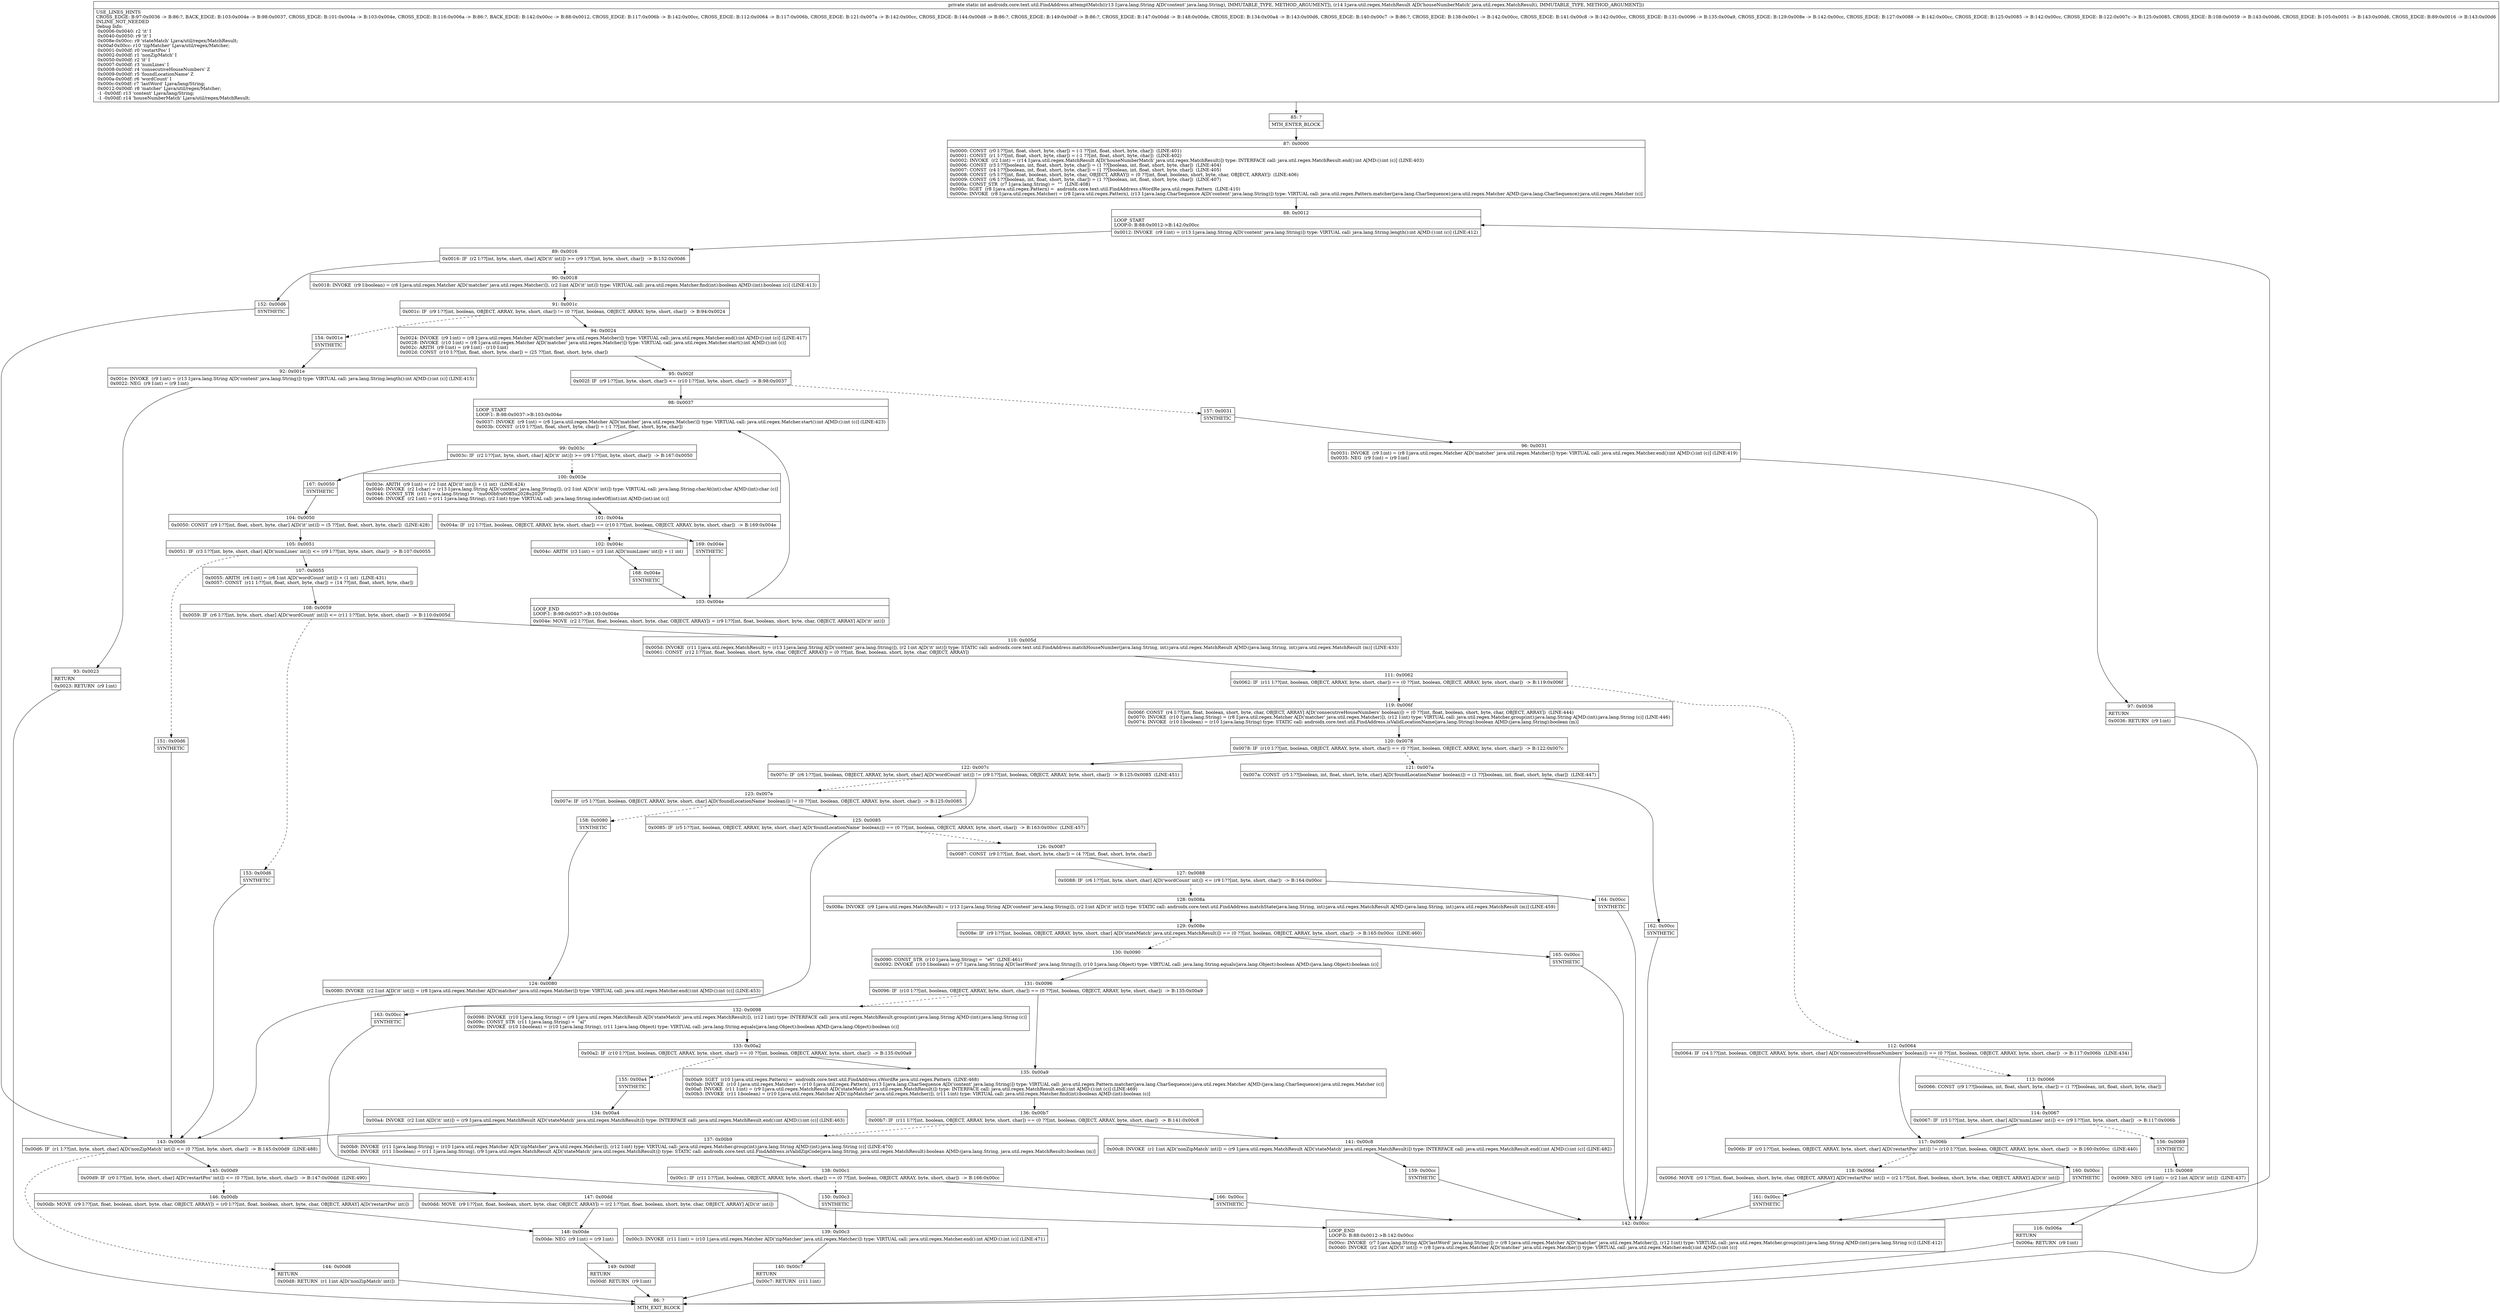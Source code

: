 digraph "CFG forandroidx.core.text.util.FindAddress.attemptMatch(Ljava\/lang\/String;Ljava\/util\/regex\/MatchResult;)I" {
Node_85 [shape=record,label="{85\:\ ?|MTH_ENTER_BLOCK\l}"];
Node_87 [shape=record,label="{87\:\ 0x0000|0x0000: CONST  (r0 I:??[int, float, short, byte, char]) = (\-1 ??[int, float, short, byte, char])  (LINE:401)\l0x0001: CONST  (r1 I:??[int, float, short, byte, char]) = (\-1 ??[int, float, short, byte, char])  (LINE:402)\l0x0002: INVOKE  (r2 I:int) = (r14 I:java.util.regex.MatchResult A[D('houseNumberMatch' java.util.regex.MatchResult)]) type: INTERFACE call: java.util.regex.MatchResult.end():int A[MD:():int (c)] (LINE:403)\l0x0006: CONST  (r3 I:??[boolean, int, float, short, byte, char]) = (1 ??[boolean, int, float, short, byte, char])  (LINE:404)\l0x0007: CONST  (r4 I:??[boolean, int, float, short, byte, char]) = (1 ??[boolean, int, float, short, byte, char])  (LINE:405)\l0x0008: CONST  (r5 I:??[int, float, boolean, short, byte, char, OBJECT, ARRAY]) = (0 ??[int, float, boolean, short, byte, char, OBJECT, ARRAY])  (LINE:406)\l0x0009: CONST  (r6 I:??[boolean, int, float, short, byte, char]) = (1 ??[boolean, int, float, short, byte, char])  (LINE:407)\l0x000a: CONST_STR  (r7 I:java.lang.String) =  \"\"  (LINE:408)\l0x000c: SGET  (r8 I:java.util.regex.Pattern) =  androidx.core.text.util.FindAddress.sWordRe java.util.regex.Pattern  (LINE:410)\l0x000e: INVOKE  (r8 I:java.util.regex.Matcher) = (r8 I:java.util.regex.Pattern), (r13 I:java.lang.CharSequence A[D('content' java.lang.String)]) type: VIRTUAL call: java.util.regex.Pattern.matcher(java.lang.CharSequence):java.util.regex.Matcher A[MD:(java.lang.CharSequence):java.util.regex.Matcher (c)]\l}"];
Node_88 [shape=record,label="{88\:\ 0x0012|LOOP_START\lLOOP:0: B:88:0x0012\-\>B:142:0x00cc\l|0x0012: INVOKE  (r9 I:int) = (r13 I:java.lang.String A[D('content' java.lang.String)]) type: VIRTUAL call: java.lang.String.length():int A[MD:():int (c)] (LINE:412)\l}"];
Node_89 [shape=record,label="{89\:\ 0x0016|0x0016: IF  (r2 I:??[int, byte, short, char] A[D('it' int)]) \>= (r9 I:??[int, byte, short, char])  \-\> B:152:0x00d6 \l}"];
Node_90 [shape=record,label="{90\:\ 0x0018|0x0018: INVOKE  (r9 I:boolean) = (r8 I:java.util.regex.Matcher A[D('matcher' java.util.regex.Matcher)]), (r2 I:int A[D('it' int)]) type: VIRTUAL call: java.util.regex.Matcher.find(int):boolean A[MD:(int):boolean (c)] (LINE:413)\l}"];
Node_91 [shape=record,label="{91\:\ 0x001c|0x001c: IF  (r9 I:??[int, boolean, OBJECT, ARRAY, byte, short, char]) != (0 ??[int, boolean, OBJECT, ARRAY, byte, short, char])  \-\> B:94:0x0024 \l}"];
Node_94 [shape=record,label="{94\:\ 0x0024|0x0024: INVOKE  (r9 I:int) = (r8 I:java.util.regex.Matcher A[D('matcher' java.util.regex.Matcher)]) type: VIRTUAL call: java.util.regex.Matcher.end():int A[MD:():int (c)] (LINE:417)\l0x0028: INVOKE  (r10 I:int) = (r8 I:java.util.regex.Matcher A[D('matcher' java.util.regex.Matcher)]) type: VIRTUAL call: java.util.regex.Matcher.start():int A[MD:():int (c)]\l0x002c: ARITH  (r9 I:int) = (r9 I:int) \- (r10 I:int) \l0x002d: CONST  (r10 I:??[int, float, short, byte, char]) = (25 ??[int, float, short, byte, char]) \l}"];
Node_95 [shape=record,label="{95\:\ 0x002f|0x002f: IF  (r9 I:??[int, byte, short, char]) \<= (r10 I:??[int, byte, short, char])  \-\> B:98:0x0037 \l}"];
Node_98 [shape=record,label="{98\:\ 0x0037|LOOP_START\lLOOP:1: B:98:0x0037\-\>B:103:0x004e\l|0x0037: INVOKE  (r9 I:int) = (r8 I:java.util.regex.Matcher A[D('matcher' java.util.regex.Matcher)]) type: VIRTUAL call: java.util.regex.Matcher.start():int A[MD:():int (c)] (LINE:423)\l0x003b: CONST  (r10 I:??[int, float, short, byte, char]) = (\-1 ??[int, float, short, byte, char]) \l}"];
Node_99 [shape=record,label="{99\:\ 0x003c|0x003c: IF  (r2 I:??[int, byte, short, char] A[D('it' int)]) \>= (r9 I:??[int, byte, short, char])  \-\> B:167:0x0050 \l}"];
Node_100 [shape=record,label="{100\:\ 0x003e|0x003e: ARITH  (r9 I:int) = (r2 I:int A[D('it' int)]) + (1 int)  (LINE:424)\l0x0040: INVOKE  (r2 I:char) = (r13 I:java.lang.String A[D('content' java.lang.String)]), (r2 I:int A[D('it' int)]) type: VIRTUAL call: java.lang.String.charAt(int):char A[MD:(int):char (c)]\l0x0044: CONST_STR  (r11 I:java.lang.String) =  \"nu000bfru0085u2028u2029\" \l0x0046: INVOKE  (r2 I:int) = (r11 I:java.lang.String), (r2 I:int) type: VIRTUAL call: java.lang.String.indexOf(int):int A[MD:(int):int (c)]\l}"];
Node_101 [shape=record,label="{101\:\ 0x004a|0x004a: IF  (r2 I:??[int, boolean, OBJECT, ARRAY, byte, short, char]) == (r10 I:??[int, boolean, OBJECT, ARRAY, byte, short, char])  \-\> B:169:0x004e \l}"];
Node_102 [shape=record,label="{102\:\ 0x004c|0x004c: ARITH  (r3 I:int) = (r3 I:int A[D('numLines' int)]) + (1 int) \l}"];
Node_168 [shape=record,label="{168\:\ 0x004e|SYNTHETIC\l}"];
Node_103 [shape=record,label="{103\:\ 0x004e|LOOP_END\lLOOP:1: B:98:0x0037\-\>B:103:0x004e\l|0x004e: MOVE  (r2 I:??[int, float, boolean, short, byte, char, OBJECT, ARRAY]) = (r9 I:??[int, float, boolean, short, byte, char, OBJECT, ARRAY] A[D('it' int)]) \l}"];
Node_169 [shape=record,label="{169\:\ 0x004e|SYNTHETIC\l}"];
Node_167 [shape=record,label="{167\:\ 0x0050|SYNTHETIC\l}"];
Node_104 [shape=record,label="{104\:\ 0x0050|0x0050: CONST  (r9 I:??[int, float, short, byte, char] A[D('it' int)]) = (5 ??[int, float, short, byte, char])  (LINE:428)\l}"];
Node_105 [shape=record,label="{105\:\ 0x0051|0x0051: IF  (r3 I:??[int, byte, short, char] A[D('numLines' int)]) \<= (r9 I:??[int, byte, short, char])  \-\> B:107:0x0055 \l}"];
Node_107 [shape=record,label="{107\:\ 0x0055|0x0055: ARITH  (r6 I:int) = (r6 I:int A[D('wordCount' int)]) + (1 int)  (LINE:431)\l0x0057: CONST  (r11 I:??[int, float, short, byte, char]) = (14 ??[int, float, short, byte, char]) \l}"];
Node_108 [shape=record,label="{108\:\ 0x0059|0x0059: IF  (r6 I:??[int, byte, short, char] A[D('wordCount' int)]) \<= (r11 I:??[int, byte, short, char])  \-\> B:110:0x005d \l}"];
Node_110 [shape=record,label="{110\:\ 0x005d|0x005d: INVOKE  (r11 I:java.util.regex.MatchResult) = (r13 I:java.lang.String A[D('content' java.lang.String)]), (r2 I:int A[D('it' int)]) type: STATIC call: androidx.core.text.util.FindAddress.matchHouseNumber(java.lang.String, int):java.util.regex.MatchResult A[MD:(java.lang.String, int):java.util.regex.MatchResult (m)] (LINE:433)\l0x0061: CONST  (r12 I:??[int, float, boolean, short, byte, char, OBJECT, ARRAY]) = (0 ??[int, float, boolean, short, byte, char, OBJECT, ARRAY]) \l}"];
Node_111 [shape=record,label="{111\:\ 0x0062|0x0062: IF  (r11 I:??[int, boolean, OBJECT, ARRAY, byte, short, char]) == (0 ??[int, boolean, OBJECT, ARRAY, byte, short, char])  \-\> B:119:0x006f \l}"];
Node_112 [shape=record,label="{112\:\ 0x0064|0x0064: IF  (r4 I:??[int, boolean, OBJECT, ARRAY, byte, short, char] A[D('consecutiveHouseNumbers' boolean)]) == (0 ??[int, boolean, OBJECT, ARRAY, byte, short, char])  \-\> B:117:0x006b  (LINE:434)\l}"];
Node_113 [shape=record,label="{113\:\ 0x0066|0x0066: CONST  (r9 I:??[boolean, int, float, short, byte, char]) = (1 ??[boolean, int, float, short, byte, char]) \l}"];
Node_114 [shape=record,label="{114\:\ 0x0067|0x0067: IF  (r3 I:??[int, byte, short, char] A[D('numLines' int)]) \<= (r9 I:??[int, byte, short, char])  \-\> B:117:0x006b \l}"];
Node_156 [shape=record,label="{156\:\ 0x0069|SYNTHETIC\l}"];
Node_115 [shape=record,label="{115\:\ 0x0069|0x0069: NEG  (r9 I:int) = (r2 I:int A[D('it' int)])  (LINE:437)\l}"];
Node_116 [shape=record,label="{116\:\ 0x006a|RETURN\l|0x006a: RETURN  (r9 I:int) \l}"];
Node_86 [shape=record,label="{86\:\ ?|MTH_EXIT_BLOCK\l}"];
Node_117 [shape=record,label="{117\:\ 0x006b|0x006b: IF  (r0 I:??[int, boolean, OBJECT, ARRAY, byte, short, char] A[D('restartPos' int)]) != (r10 I:??[int, boolean, OBJECT, ARRAY, byte, short, char])  \-\> B:160:0x00cc  (LINE:440)\l}"];
Node_118 [shape=record,label="{118\:\ 0x006d|0x006d: MOVE  (r0 I:??[int, float, boolean, short, byte, char, OBJECT, ARRAY] A[D('restartPos' int)]) = (r2 I:??[int, float, boolean, short, byte, char, OBJECT, ARRAY] A[D('it' int)]) \l}"];
Node_161 [shape=record,label="{161\:\ 0x00cc|SYNTHETIC\l}"];
Node_142 [shape=record,label="{142\:\ 0x00cc|LOOP_END\lLOOP:0: B:88:0x0012\-\>B:142:0x00cc\l|0x00cc: INVOKE  (r7 I:java.lang.String A[D('lastWord' java.lang.String)]) = (r8 I:java.util.regex.Matcher A[D('matcher' java.util.regex.Matcher)]), (r12 I:int) type: VIRTUAL call: java.util.regex.Matcher.group(int):java.lang.String A[MD:(int):java.lang.String (c)] (LINE:412)\l0x00d0: INVOKE  (r2 I:int A[D('it' int)]) = (r8 I:java.util.regex.Matcher A[D('matcher' java.util.regex.Matcher)]) type: VIRTUAL call: java.util.regex.Matcher.end():int A[MD:():int (c)]\l}"];
Node_160 [shape=record,label="{160\:\ 0x00cc|SYNTHETIC\l}"];
Node_119 [shape=record,label="{119\:\ 0x006f|0x006f: CONST  (r4 I:??[int, float, boolean, short, byte, char, OBJECT, ARRAY] A[D('consecutiveHouseNumbers' boolean)]) = (0 ??[int, float, boolean, short, byte, char, OBJECT, ARRAY])  (LINE:444)\l0x0070: INVOKE  (r10 I:java.lang.String) = (r8 I:java.util.regex.Matcher A[D('matcher' java.util.regex.Matcher)]), (r12 I:int) type: VIRTUAL call: java.util.regex.Matcher.group(int):java.lang.String A[MD:(int):java.lang.String (c)] (LINE:446)\l0x0074: INVOKE  (r10 I:boolean) = (r10 I:java.lang.String) type: STATIC call: androidx.core.text.util.FindAddress.isValidLocationName(java.lang.String):boolean A[MD:(java.lang.String):boolean (m)]\l}"];
Node_120 [shape=record,label="{120\:\ 0x0078|0x0078: IF  (r10 I:??[int, boolean, OBJECT, ARRAY, byte, short, char]) == (0 ??[int, boolean, OBJECT, ARRAY, byte, short, char])  \-\> B:122:0x007c \l}"];
Node_121 [shape=record,label="{121\:\ 0x007a|0x007a: CONST  (r5 I:??[boolean, int, float, short, byte, char] A[D('foundLocationName' boolean)]) = (1 ??[boolean, int, float, short, byte, char])  (LINE:447)\l}"];
Node_162 [shape=record,label="{162\:\ 0x00cc|SYNTHETIC\l}"];
Node_122 [shape=record,label="{122\:\ 0x007c|0x007c: IF  (r6 I:??[int, boolean, OBJECT, ARRAY, byte, short, char] A[D('wordCount' int)]) != (r9 I:??[int, boolean, OBJECT, ARRAY, byte, short, char])  \-\> B:125:0x0085  (LINE:451)\l}"];
Node_123 [shape=record,label="{123\:\ 0x007e|0x007e: IF  (r5 I:??[int, boolean, OBJECT, ARRAY, byte, short, char] A[D('foundLocationName' boolean)]) != (0 ??[int, boolean, OBJECT, ARRAY, byte, short, char])  \-\> B:125:0x0085 \l}"];
Node_158 [shape=record,label="{158\:\ 0x0080|SYNTHETIC\l}"];
Node_124 [shape=record,label="{124\:\ 0x0080|0x0080: INVOKE  (r2 I:int A[D('it' int)]) = (r8 I:java.util.regex.Matcher A[D('matcher' java.util.regex.Matcher)]) type: VIRTUAL call: java.util.regex.Matcher.end():int A[MD:():int (c)] (LINE:453)\l}"];
Node_143 [shape=record,label="{143\:\ 0x00d6|0x00d6: IF  (r1 I:??[int, byte, short, char] A[D('nonZipMatch' int)]) \<= (0 ??[int, byte, short, char])  \-\> B:145:0x00d9  (LINE:488)\l}"];
Node_144 [shape=record,label="{144\:\ 0x00d8|RETURN\l|0x00d8: RETURN  (r1 I:int A[D('nonZipMatch' int)]) \l}"];
Node_145 [shape=record,label="{145\:\ 0x00d9|0x00d9: IF  (r0 I:??[int, byte, short, char] A[D('restartPos' int)]) \<= (0 ??[int, byte, short, char])  \-\> B:147:0x00dd  (LINE:490)\l}"];
Node_146 [shape=record,label="{146\:\ 0x00db|0x00db: MOVE  (r9 I:??[int, float, boolean, short, byte, char, OBJECT, ARRAY]) = (r0 I:??[int, float, boolean, short, byte, char, OBJECT, ARRAY] A[D('restartPos' int)]) \l}"];
Node_148 [shape=record,label="{148\:\ 0x00de|0x00de: NEG  (r9 I:int) = (r9 I:int) \l}"];
Node_149 [shape=record,label="{149\:\ 0x00df|RETURN\l|0x00df: RETURN  (r9 I:int) \l}"];
Node_147 [shape=record,label="{147\:\ 0x00dd|0x00dd: MOVE  (r9 I:??[int, float, boolean, short, byte, char, OBJECT, ARRAY]) = (r2 I:??[int, float, boolean, short, byte, char, OBJECT, ARRAY] A[D('it' int)]) \l}"];
Node_125 [shape=record,label="{125\:\ 0x0085|0x0085: IF  (r5 I:??[int, boolean, OBJECT, ARRAY, byte, short, char] A[D('foundLocationName' boolean)]) == (0 ??[int, boolean, OBJECT, ARRAY, byte, short, char])  \-\> B:163:0x00cc  (LINE:457)\l}"];
Node_126 [shape=record,label="{126\:\ 0x0087|0x0087: CONST  (r9 I:??[int, float, short, byte, char]) = (4 ??[int, float, short, byte, char]) \l}"];
Node_127 [shape=record,label="{127\:\ 0x0088|0x0088: IF  (r6 I:??[int, byte, short, char] A[D('wordCount' int)]) \<= (r9 I:??[int, byte, short, char])  \-\> B:164:0x00cc \l}"];
Node_128 [shape=record,label="{128\:\ 0x008a|0x008a: INVOKE  (r9 I:java.util.regex.MatchResult) = (r13 I:java.lang.String A[D('content' java.lang.String)]), (r2 I:int A[D('it' int)]) type: STATIC call: androidx.core.text.util.FindAddress.matchState(java.lang.String, int):java.util.regex.MatchResult A[MD:(java.lang.String, int):java.util.regex.MatchResult (m)] (LINE:459)\l}"];
Node_129 [shape=record,label="{129\:\ 0x008e|0x008e: IF  (r9 I:??[int, boolean, OBJECT, ARRAY, byte, short, char] A[D('stateMatch' java.util.regex.MatchResult)]) == (0 ??[int, boolean, OBJECT, ARRAY, byte, short, char])  \-\> B:165:0x00cc  (LINE:460)\l}"];
Node_130 [shape=record,label="{130\:\ 0x0090|0x0090: CONST_STR  (r10 I:java.lang.String) =  \"et\"  (LINE:461)\l0x0092: INVOKE  (r10 I:boolean) = (r7 I:java.lang.String A[D('lastWord' java.lang.String)]), (r10 I:java.lang.Object) type: VIRTUAL call: java.lang.String.equals(java.lang.Object):boolean A[MD:(java.lang.Object):boolean (c)]\l}"];
Node_131 [shape=record,label="{131\:\ 0x0096|0x0096: IF  (r10 I:??[int, boolean, OBJECT, ARRAY, byte, short, char]) == (0 ??[int, boolean, OBJECT, ARRAY, byte, short, char])  \-\> B:135:0x00a9 \l}"];
Node_132 [shape=record,label="{132\:\ 0x0098|0x0098: INVOKE  (r10 I:java.lang.String) = (r9 I:java.util.regex.MatchResult A[D('stateMatch' java.util.regex.MatchResult)]), (r12 I:int) type: INTERFACE call: java.util.regex.MatchResult.group(int):java.lang.String A[MD:(int):java.lang.String (c)]\l0x009c: CONST_STR  (r11 I:java.lang.String) =  \"al\" \l0x009e: INVOKE  (r10 I:boolean) = (r10 I:java.lang.String), (r11 I:java.lang.Object) type: VIRTUAL call: java.lang.String.equals(java.lang.Object):boolean A[MD:(java.lang.Object):boolean (c)]\l}"];
Node_133 [shape=record,label="{133\:\ 0x00a2|0x00a2: IF  (r10 I:??[int, boolean, OBJECT, ARRAY, byte, short, char]) == (0 ??[int, boolean, OBJECT, ARRAY, byte, short, char])  \-\> B:135:0x00a9 \l}"];
Node_155 [shape=record,label="{155\:\ 0x00a4|SYNTHETIC\l}"];
Node_134 [shape=record,label="{134\:\ 0x00a4|0x00a4: INVOKE  (r2 I:int A[D('it' int)]) = (r9 I:java.util.regex.MatchResult A[D('stateMatch' java.util.regex.MatchResult)]) type: INTERFACE call: java.util.regex.MatchResult.end():int A[MD:():int (c)] (LINE:463)\l}"];
Node_135 [shape=record,label="{135\:\ 0x00a9|0x00a9: SGET  (r10 I:java.util.regex.Pattern) =  androidx.core.text.util.FindAddress.sWordRe java.util.regex.Pattern  (LINE:468)\l0x00ab: INVOKE  (r10 I:java.util.regex.Matcher) = (r10 I:java.util.regex.Pattern), (r13 I:java.lang.CharSequence A[D('content' java.lang.String)]) type: VIRTUAL call: java.util.regex.Pattern.matcher(java.lang.CharSequence):java.util.regex.Matcher A[MD:(java.lang.CharSequence):java.util.regex.Matcher (c)]\l0x00af: INVOKE  (r11 I:int) = (r9 I:java.util.regex.MatchResult A[D('stateMatch' java.util.regex.MatchResult)]) type: INTERFACE call: java.util.regex.MatchResult.end():int A[MD:():int (c)] (LINE:469)\l0x00b3: INVOKE  (r11 I:boolean) = (r10 I:java.util.regex.Matcher A[D('zipMatcher' java.util.regex.Matcher)]), (r11 I:int) type: VIRTUAL call: java.util.regex.Matcher.find(int):boolean A[MD:(int):boolean (c)]\l}"];
Node_136 [shape=record,label="{136\:\ 0x00b7|0x00b7: IF  (r11 I:??[int, boolean, OBJECT, ARRAY, byte, short, char]) == (0 ??[int, boolean, OBJECT, ARRAY, byte, short, char])  \-\> B:141:0x00c8 \l}"];
Node_137 [shape=record,label="{137\:\ 0x00b9|0x00b9: INVOKE  (r11 I:java.lang.String) = (r10 I:java.util.regex.Matcher A[D('zipMatcher' java.util.regex.Matcher)]), (r12 I:int) type: VIRTUAL call: java.util.regex.Matcher.group(int):java.lang.String A[MD:(int):java.lang.String (c)] (LINE:470)\l0x00bd: INVOKE  (r11 I:boolean) = (r11 I:java.lang.String), (r9 I:java.util.regex.MatchResult A[D('stateMatch' java.util.regex.MatchResult)]) type: STATIC call: androidx.core.text.util.FindAddress.isValidZipCode(java.lang.String, java.util.regex.MatchResult):boolean A[MD:(java.lang.String, java.util.regex.MatchResult):boolean (m)]\l}"];
Node_138 [shape=record,label="{138\:\ 0x00c1|0x00c1: IF  (r11 I:??[int, boolean, OBJECT, ARRAY, byte, short, char]) == (0 ??[int, boolean, OBJECT, ARRAY, byte, short, char])  \-\> B:166:0x00cc \l}"];
Node_150 [shape=record,label="{150\:\ 0x00c3|SYNTHETIC\l}"];
Node_139 [shape=record,label="{139\:\ 0x00c3|0x00c3: INVOKE  (r11 I:int) = (r10 I:java.util.regex.Matcher A[D('zipMatcher' java.util.regex.Matcher)]) type: VIRTUAL call: java.util.regex.Matcher.end():int A[MD:():int (c)] (LINE:471)\l}"];
Node_140 [shape=record,label="{140\:\ 0x00c7|RETURN\l|0x00c7: RETURN  (r11 I:int) \l}"];
Node_166 [shape=record,label="{166\:\ 0x00cc|SYNTHETIC\l}"];
Node_141 [shape=record,label="{141\:\ 0x00c8|0x00c8: INVOKE  (r1 I:int A[D('nonZipMatch' int)]) = (r9 I:java.util.regex.MatchResult A[D('stateMatch' java.util.regex.MatchResult)]) type: INTERFACE call: java.util.regex.MatchResult.end():int A[MD:():int (c)] (LINE:482)\l}"];
Node_159 [shape=record,label="{159\:\ 0x00cc|SYNTHETIC\l}"];
Node_165 [shape=record,label="{165\:\ 0x00cc|SYNTHETIC\l}"];
Node_164 [shape=record,label="{164\:\ 0x00cc|SYNTHETIC\l}"];
Node_163 [shape=record,label="{163\:\ 0x00cc|SYNTHETIC\l}"];
Node_153 [shape=record,label="{153\:\ 0x00d6|SYNTHETIC\l}"];
Node_151 [shape=record,label="{151\:\ 0x00d6|SYNTHETIC\l}"];
Node_157 [shape=record,label="{157\:\ 0x0031|SYNTHETIC\l}"];
Node_96 [shape=record,label="{96\:\ 0x0031|0x0031: INVOKE  (r9 I:int) = (r8 I:java.util.regex.Matcher A[D('matcher' java.util.regex.Matcher)]) type: VIRTUAL call: java.util.regex.Matcher.end():int A[MD:():int (c)] (LINE:419)\l0x0035: NEG  (r9 I:int) = (r9 I:int) \l}"];
Node_97 [shape=record,label="{97\:\ 0x0036|RETURN\l|0x0036: RETURN  (r9 I:int) \l}"];
Node_154 [shape=record,label="{154\:\ 0x001e|SYNTHETIC\l}"];
Node_92 [shape=record,label="{92\:\ 0x001e|0x001e: INVOKE  (r9 I:int) = (r13 I:java.lang.String A[D('content' java.lang.String)]) type: VIRTUAL call: java.lang.String.length():int A[MD:():int (c)] (LINE:415)\l0x0022: NEG  (r9 I:int) = (r9 I:int) \l}"];
Node_93 [shape=record,label="{93\:\ 0x0023|RETURN\l|0x0023: RETURN  (r9 I:int) \l}"];
Node_152 [shape=record,label="{152\:\ 0x00d6|SYNTHETIC\l}"];
MethodNode[shape=record,label="{private static int androidx.core.text.util.FindAddress.attemptMatch((r13 I:java.lang.String A[D('content' java.lang.String), IMMUTABLE_TYPE, METHOD_ARGUMENT]), (r14 I:java.util.regex.MatchResult A[D('houseNumberMatch' java.util.regex.MatchResult), IMMUTABLE_TYPE, METHOD_ARGUMENT]))  | USE_LINES_HINTS\lCROSS_EDGE: B:97:0x0036 \-\> B:86:?, BACK_EDGE: B:103:0x004e \-\> B:98:0x0037, CROSS_EDGE: B:101:0x004a \-\> B:103:0x004e, CROSS_EDGE: B:116:0x006a \-\> B:86:?, BACK_EDGE: B:142:0x00cc \-\> B:88:0x0012, CROSS_EDGE: B:117:0x006b \-\> B:142:0x00cc, CROSS_EDGE: B:112:0x0064 \-\> B:117:0x006b, CROSS_EDGE: B:121:0x007a \-\> B:142:0x00cc, CROSS_EDGE: B:144:0x00d8 \-\> B:86:?, CROSS_EDGE: B:149:0x00df \-\> B:86:?, CROSS_EDGE: B:147:0x00dd \-\> B:148:0x00de, CROSS_EDGE: B:134:0x00a4 \-\> B:143:0x00d6, CROSS_EDGE: B:140:0x00c7 \-\> B:86:?, CROSS_EDGE: B:138:0x00c1 \-\> B:142:0x00cc, CROSS_EDGE: B:141:0x00c8 \-\> B:142:0x00cc, CROSS_EDGE: B:131:0x0096 \-\> B:135:0x00a9, CROSS_EDGE: B:129:0x008e \-\> B:142:0x00cc, CROSS_EDGE: B:127:0x0088 \-\> B:142:0x00cc, CROSS_EDGE: B:125:0x0085 \-\> B:142:0x00cc, CROSS_EDGE: B:122:0x007c \-\> B:125:0x0085, CROSS_EDGE: B:108:0x0059 \-\> B:143:0x00d6, CROSS_EDGE: B:105:0x0051 \-\> B:143:0x00d6, CROSS_EDGE: B:89:0x0016 \-\> B:143:0x00d6\lINLINE_NOT_NEEDED\lDebug Info:\l  0x0006\-0x0040: r2 'it' I\l  0x0040\-0x0050: r9 'it' I\l  0x008e\-0x00cc: r9 'stateMatch' Ljava\/util\/regex\/MatchResult;\l  0x00af\-0x00cc: r10 'zipMatcher' Ljava\/util\/regex\/Matcher;\l  0x0001\-0x00df: r0 'restartPos' I\l  0x0002\-0x00df: r1 'nonZipMatch' I\l  0x0050\-0x00df: r2 'it' I\l  0x0007\-0x00df: r3 'numLines' I\l  0x0008\-0x00df: r4 'consecutiveHouseNumbers' Z\l  0x0009\-0x00df: r5 'foundLocationName' Z\l  0x000a\-0x00df: r6 'wordCount' I\l  0x000c\-0x00df: r7 'lastWord' Ljava\/lang\/String;\l  0x0012\-0x00df: r8 'matcher' Ljava\/util\/regex\/Matcher;\l  \-1 \-0x00df: r13 'content' Ljava\/lang\/String;\l  \-1 \-0x00df: r14 'houseNumberMatch' Ljava\/util\/regex\/MatchResult;\l}"];
MethodNode -> Node_85;Node_85 -> Node_87;
Node_87 -> Node_88;
Node_88 -> Node_89;
Node_89 -> Node_90[style=dashed];
Node_89 -> Node_152;
Node_90 -> Node_91;
Node_91 -> Node_94;
Node_91 -> Node_154[style=dashed];
Node_94 -> Node_95;
Node_95 -> Node_98;
Node_95 -> Node_157[style=dashed];
Node_98 -> Node_99;
Node_99 -> Node_100[style=dashed];
Node_99 -> Node_167;
Node_100 -> Node_101;
Node_101 -> Node_102[style=dashed];
Node_101 -> Node_169;
Node_102 -> Node_168;
Node_168 -> Node_103;
Node_103 -> Node_98;
Node_169 -> Node_103;
Node_167 -> Node_104;
Node_104 -> Node_105;
Node_105 -> Node_107;
Node_105 -> Node_151[style=dashed];
Node_107 -> Node_108;
Node_108 -> Node_110;
Node_108 -> Node_153[style=dashed];
Node_110 -> Node_111;
Node_111 -> Node_112[style=dashed];
Node_111 -> Node_119;
Node_112 -> Node_113[style=dashed];
Node_112 -> Node_117;
Node_113 -> Node_114;
Node_114 -> Node_117;
Node_114 -> Node_156[style=dashed];
Node_156 -> Node_115;
Node_115 -> Node_116;
Node_116 -> Node_86;
Node_117 -> Node_118[style=dashed];
Node_117 -> Node_160;
Node_118 -> Node_161;
Node_161 -> Node_142;
Node_142 -> Node_88;
Node_160 -> Node_142;
Node_119 -> Node_120;
Node_120 -> Node_121[style=dashed];
Node_120 -> Node_122;
Node_121 -> Node_162;
Node_162 -> Node_142;
Node_122 -> Node_123[style=dashed];
Node_122 -> Node_125;
Node_123 -> Node_125;
Node_123 -> Node_158[style=dashed];
Node_158 -> Node_124;
Node_124 -> Node_143;
Node_143 -> Node_144[style=dashed];
Node_143 -> Node_145;
Node_144 -> Node_86;
Node_145 -> Node_146[style=dashed];
Node_145 -> Node_147;
Node_146 -> Node_148;
Node_148 -> Node_149;
Node_149 -> Node_86;
Node_147 -> Node_148;
Node_125 -> Node_126[style=dashed];
Node_125 -> Node_163;
Node_126 -> Node_127;
Node_127 -> Node_128[style=dashed];
Node_127 -> Node_164;
Node_128 -> Node_129;
Node_129 -> Node_130[style=dashed];
Node_129 -> Node_165;
Node_130 -> Node_131;
Node_131 -> Node_132[style=dashed];
Node_131 -> Node_135;
Node_132 -> Node_133;
Node_133 -> Node_135;
Node_133 -> Node_155[style=dashed];
Node_155 -> Node_134;
Node_134 -> Node_143;
Node_135 -> Node_136;
Node_136 -> Node_137[style=dashed];
Node_136 -> Node_141;
Node_137 -> Node_138;
Node_138 -> Node_150[style=dashed];
Node_138 -> Node_166;
Node_150 -> Node_139;
Node_139 -> Node_140;
Node_140 -> Node_86;
Node_166 -> Node_142;
Node_141 -> Node_159;
Node_159 -> Node_142;
Node_165 -> Node_142;
Node_164 -> Node_142;
Node_163 -> Node_142;
Node_153 -> Node_143;
Node_151 -> Node_143;
Node_157 -> Node_96;
Node_96 -> Node_97;
Node_97 -> Node_86;
Node_154 -> Node_92;
Node_92 -> Node_93;
Node_93 -> Node_86;
Node_152 -> Node_143;
}

